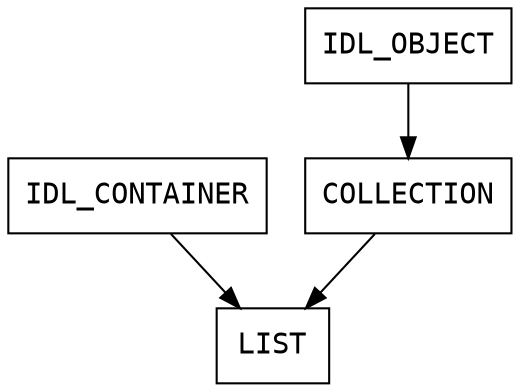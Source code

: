 digraph hierarchy_of_LIST {
node [fontname=Courier]
LIST[shape=box]
IDL_CONTAINER -> LIST
IDL_CONTAINER[shape=box]
COLLECTION -> LIST
COLLECTION[shape=box]
IDL_OBJECT -> COLLECTION
IDL_OBJECT[shape=box]
{ rank=same; IDL_CONTAINER COLLECTION  }
}
